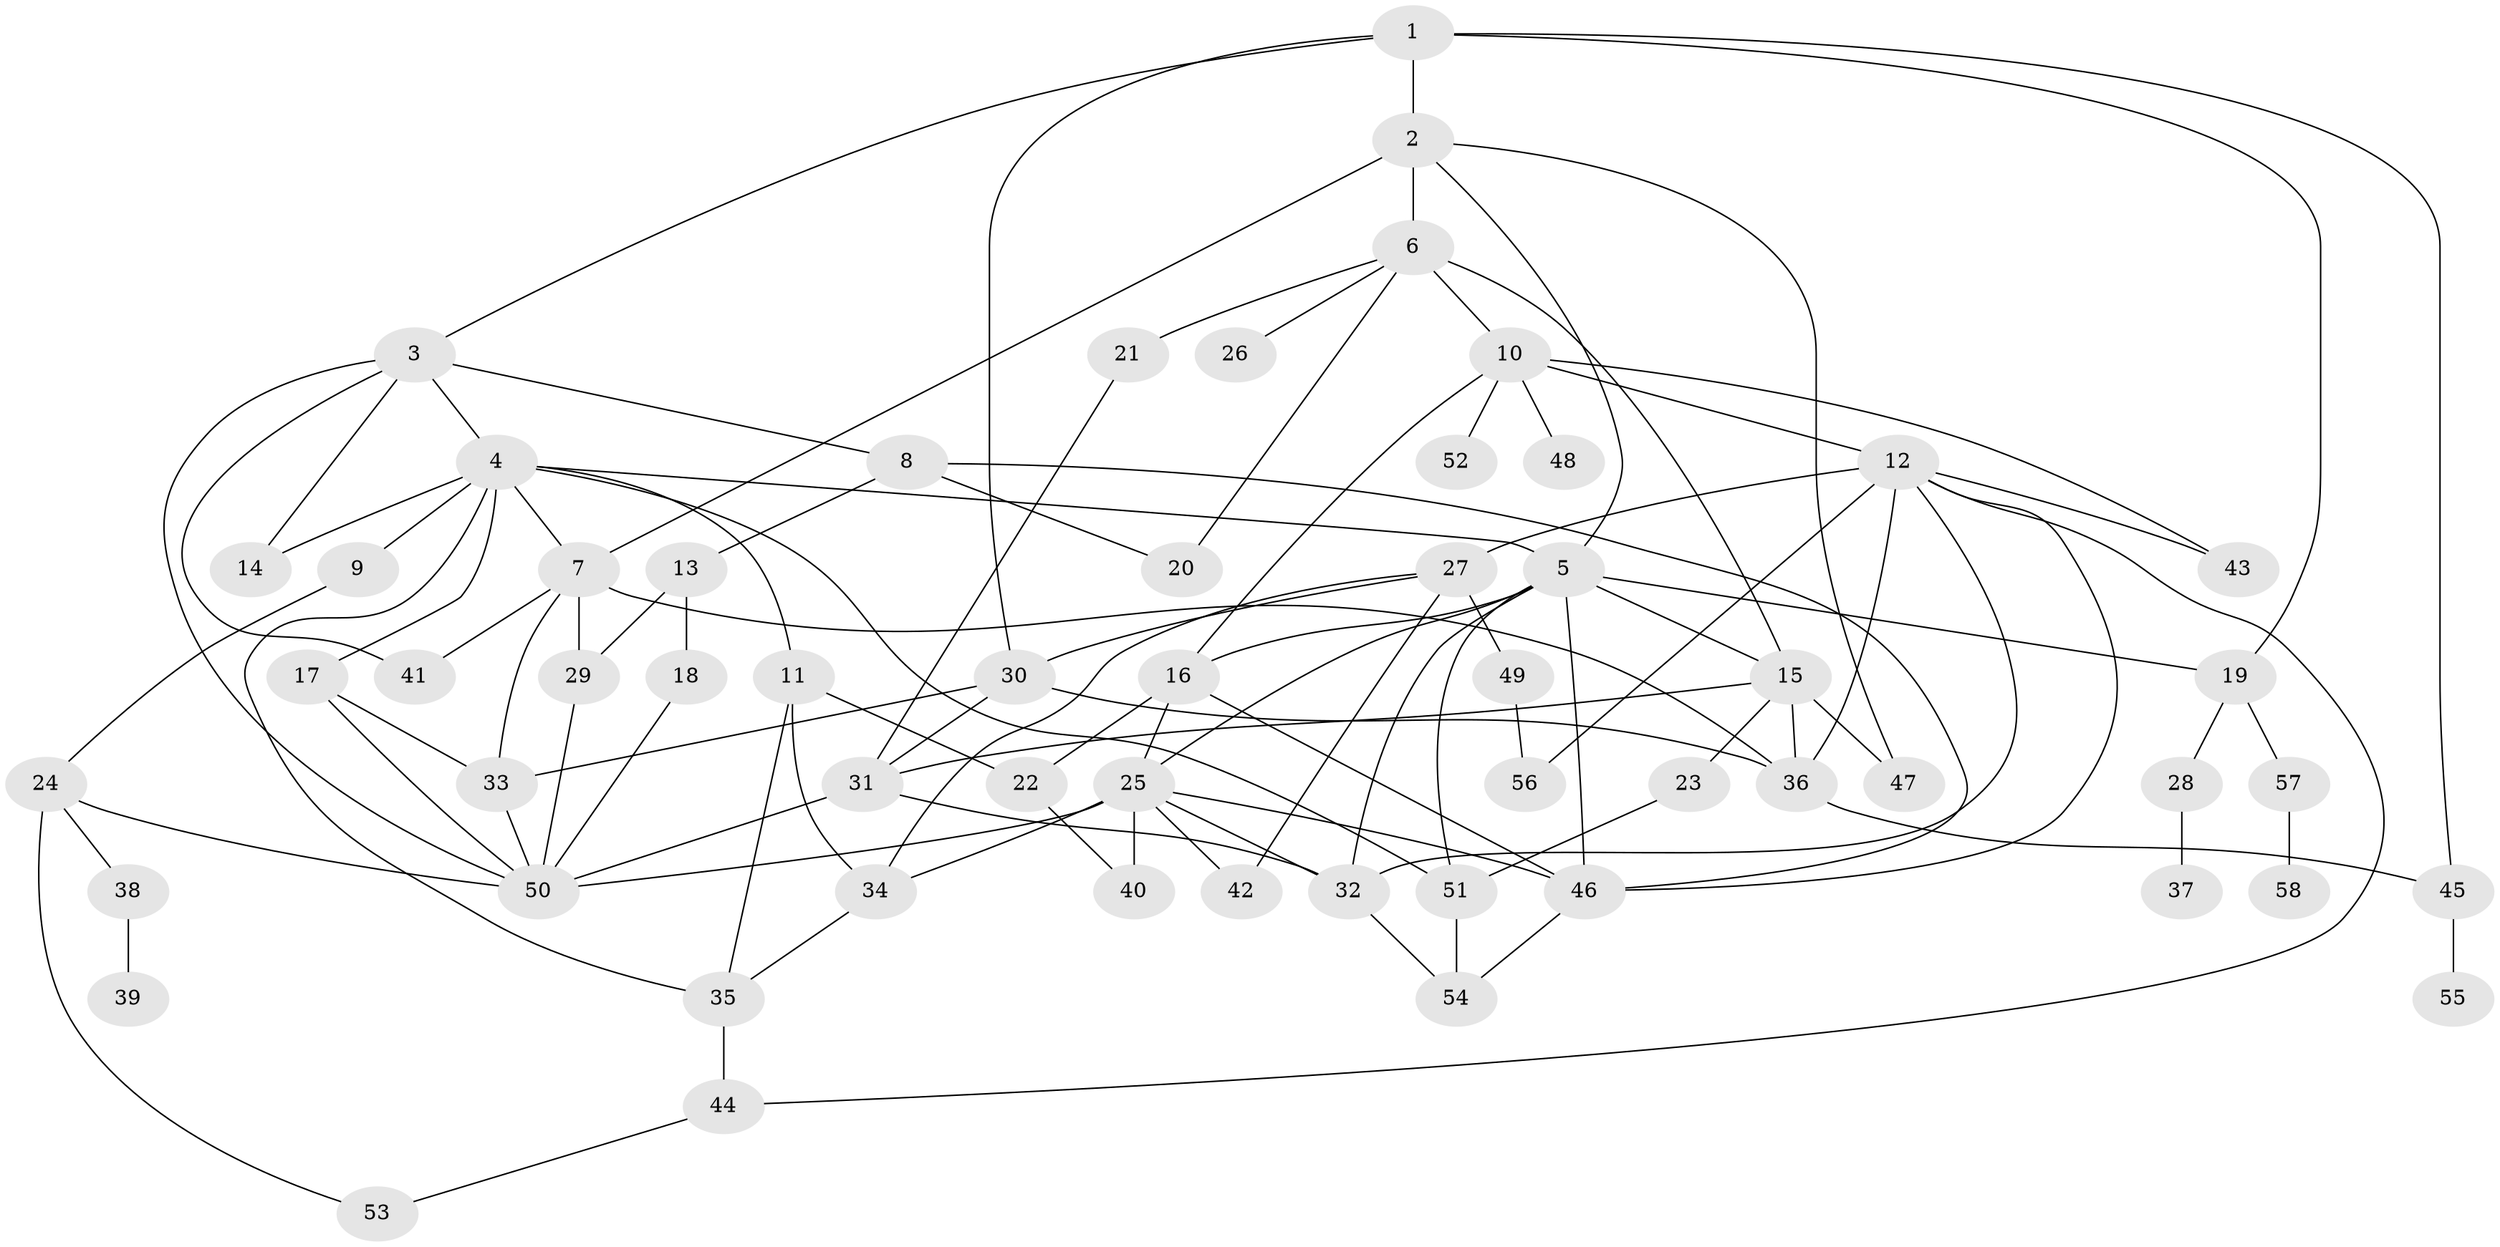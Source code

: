 // original degree distribution, {4: 0.12173913043478261, 6: 0.043478260869565216, 5: 0.10434782608695652, 8: 0.017391304347826087, 3: 0.19130434782608696, 7: 0.017391304347826087, 2: 0.2956521739130435, 1: 0.20869565217391303}
// Generated by graph-tools (version 1.1) at 2025/49/03/04/25 22:49:09]
// undirected, 58 vertices, 106 edges
graph export_dot {
  node [color=gray90,style=filled];
  1;
  2;
  3;
  4;
  5;
  6;
  7;
  8;
  9;
  10;
  11;
  12;
  13;
  14;
  15;
  16;
  17;
  18;
  19;
  20;
  21;
  22;
  23;
  24;
  25;
  26;
  27;
  28;
  29;
  30;
  31;
  32;
  33;
  34;
  35;
  36;
  37;
  38;
  39;
  40;
  41;
  42;
  43;
  44;
  45;
  46;
  47;
  48;
  49;
  50;
  51;
  52;
  53;
  54;
  55;
  56;
  57;
  58;
  1 -- 2 [weight=1.0];
  1 -- 3 [weight=1.0];
  1 -- 19 [weight=1.0];
  1 -- 30 [weight=1.0];
  1 -- 45 [weight=1.0];
  2 -- 5 [weight=1.0];
  2 -- 6 [weight=2.0];
  2 -- 7 [weight=1.0];
  2 -- 47 [weight=1.0];
  3 -- 4 [weight=1.0];
  3 -- 8 [weight=1.0];
  3 -- 14 [weight=1.0];
  3 -- 41 [weight=1.0];
  3 -- 50 [weight=1.0];
  4 -- 5 [weight=1.0];
  4 -- 7 [weight=1.0];
  4 -- 9 [weight=1.0];
  4 -- 11 [weight=1.0];
  4 -- 14 [weight=1.0];
  4 -- 17 [weight=1.0];
  4 -- 35 [weight=1.0];
  4 -- 51 [weight=1.0];
  5 -- 15 [weight=1.0];
  5 -- 16 [weight=1.0];
  5 -- 19 [weight=1.0];
  5 -- 25 [weight=1.0];
  5 -- 32 [weight=1.0];
  5 -- 46 [weight=1.0];
  5 -- 51 [weight=1.0];
  6 -- 10 [weight=1.0];
  6 -- 15 [weight=1.0];
  6 -- 20 [weight=1.0];
  6 -- 21 [weight=1.0];
  6 -- 26 [weight=1.0];
  7 -- 29 [weight=1.0];
  7 -- 33 [weight=1.0];
  7 -- 36 [weight=1.0];
  7 -- 41 [weight=1.0];
  8 -- 13 [weight=1.0];
  8 -- 20 [weight=1.0];
  8 -- 46 [weight=1.0];
  9 -- 24 [weight=1.0];
  10 -- 12 [weight=1.0];
  10 -- 16 [weight=1.0];
  10 -- 43 [weight=1.0];
  10 -- 48 [weight=1.0];
  10 -- 52 [weight=1.0];
  11 -- 22 [weight=1.0];
  11 -- 34 [weight=1.0];
  11 -- 35 [weight=3.0];
  12 -- 27 [weight=3.0];
  12 -- 32 [weight=1.0];
  12 -- 36 [weight=1.0];
  12 -- 43 [weight=1.0];
  12 -- 44 [weight=1.0];
  12 -- 46 [weight=1.0];
  12 -- 56 [weight=1.0];
  13 -- 18 [weight=1.0];
  13 -- 29 [weight=2.0];
  15 -- 23 [weight=1.0];
  15 -- 31 [weight=1.0];
  15 -- 36 [weight=1.0];
  15 -- 47 [weight=1.0];
  16 -- 22 [weight=1.0];
  16 -- 25 [weight=1.0];
  16 -- 46 [weight=1.0];
  17 -- 33 [weight=1.0];
  17 -- 50 [weight=1.0];
  18 -- 50 [weight=1.0];
  19 -- 28 [weight=1.0];
  19 -- 57 [weight=1.0];
  21 -- 31 [weight=1.0];
  22 -- 40 [weight=1.0];
  23 -- 51 [weight=1.0];
  24 -- 38 [weight=1.0];
  24 -- 50 [weight=1.0];
  24 -- 53 [weight=1.0];
  25 -- 32 [weight=1.0];
  25 -- 34 [weight=1.0];
  25 -- 40 [weight=4.0];
  25 -- 42 [weight=1.0];
  25 -- 46 [weight=1.0];
  25 -- 50 [weight=1.0];
  27 -- 30 [weight=1.0];
  27 -- 34 [weight=1.0];
  27 -- 42 [weight=1.0];
  27 -- 49 [weight=1.0];
  28 -- 37 [weight=1.0];
  29 -- 50 [weight=1.0];
  30 -- 31 [weight=1.0];
  30 -- 33 [weight=1.0];
  30 -- 36 [weight=1.0];
  31 -- 32 [weight=1.0];
  31 -- 50 [weight=1.0];
  32 -- 54 [weight=1.0];
  33 -- 50 [weight=1.0];
  34 -- 35 [weight=1.0];
  35 -- 44 [weight=1.0];
  36 -- 45 [weight=1.0];
  38 -- 39 [weight=1.0];
  44 -- 53 [weight=1.0];
  45 -- 55 [weight=1.0];
  46 -- 54 [weight=1.0];
  49 -- 56 [weight=1.0];
  51 -- 54 [weight=1.0];
  57 -- 58 [weight=1.0];
}
